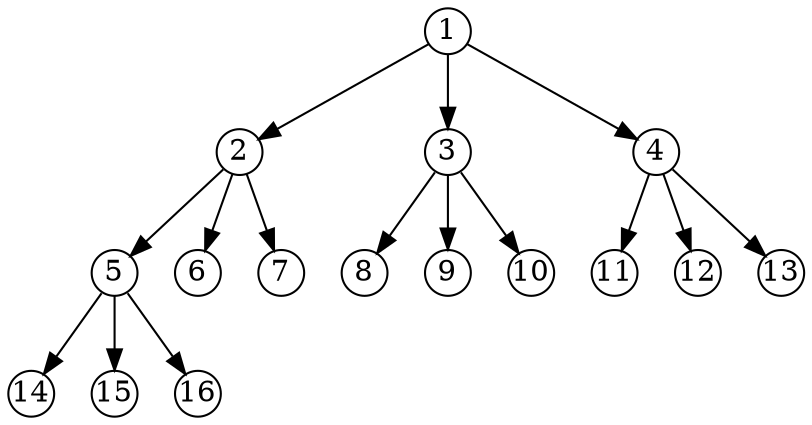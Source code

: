 digraph G {
    node [label="", fixedsize=true, shape=circle, width=0.3];

    A [label=1];
    B [label=2];
    C [label=3];
    D [label=4];
    E [label=5];
    F [label=6];
    G [label=7];
    H [label=8];
    I [label=9];
    J [label=10];
    K [label=11];
    L [label=12];
    M [label=13];
    N [label=14];
    O [label=15];
    P [label=16];

    A -> {B, C, D};
    B -> {E, F, G};
    C -> {H, I, J};
    D -> {K, L, M};
    E -> {N, O, P};
}